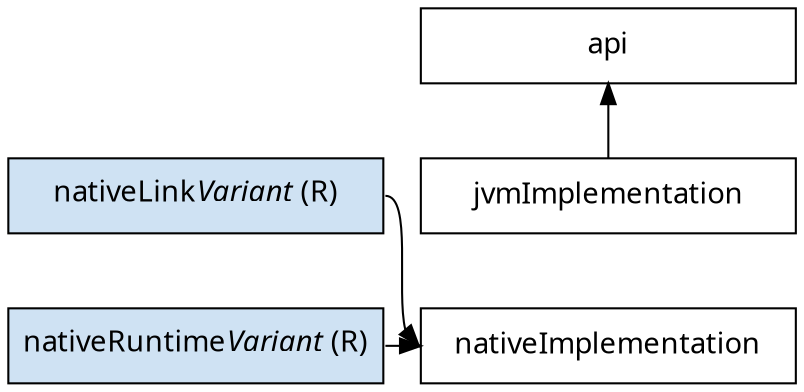digraph jniLibraryConfigurations {
	graph [ dpi = 100, fontname="Sans"];
	node [fontname = "Sans"];
	edge [fontname = "Sans"];
	node [shape=rectangle, fixedsize=true, width=2.5, height=0.5];

	subgraph central {
		node[style=filled, fillcolor=white]
		api -> jvmImplementation -> nativeImplementation [style=invis, weight=1000]
		jvmImplementation -> api [headport=s, tailport=n]
	}

	subgraph left {
		node[style=filled, fillcolor="#cfe2f3"]
		nativeLink[label=<nativeLink<i>Variant</i> (R)>]
		nativeRuntime[label=<nativeRuntime<i>Variant</i> (R)>]

		nativeLink -> nativeRuntime [style=invis]
	}

	// Ensure the order is preserved
	{rank=same nativeImplementation nativeRuntime}

	{nativeLink nativeRuntime} -> nativeImplementation [headport=w, tailport=e]
}
